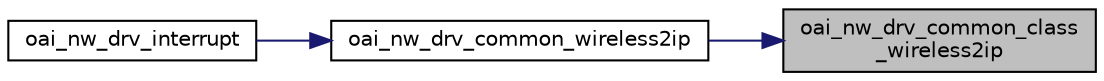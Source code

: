 digraph "oai_nw_drv_common_class_wireless2ip"
{
 // LATEX_PDF_SIZE
  edge [fontname="Helvetica",fontsize="10",labelfontname="Helvetica",labelfontsize="10"];
  node [fontname="Helvetica",fontsize="10",shape=record];
  rankdir="RL";
  Node1 [label="oai_nw_drv_common_class\l_wireless2ip",height=0.2,width=0.4,color="black", fillcolor="grey75", style="filled", fontcolor="black",tooltip=" "];
  Node1 -> Node2 [dir="back",color="midnightblue",fontsize="10",style="solid",fontname="Helvetica"];
  Node2 [label="oai_nw_drv_common_wireless2ip",height=0.2,width=0.4,color="black", fillcolor="white", style="filled",URL="$NETWORK__DRIVER_2LITE_2common_8c.html#a20bc47afa3d54973bf2965c027335047",tooltip=" "];
  Node2 -> Node3 [dir="back",color="midnightblue",fontsize="10",style="solid",fontname="Helvetica"];
  Node3 [label="oai_nw_drv_interrupt",height=0.2,width=0.4,color="black", fillcolor="white", style="filled",URL="$LITE_2device_8c.html#af1ddf7af45f1c0c67855acfd52f8158b",tooltip=" "];
}
